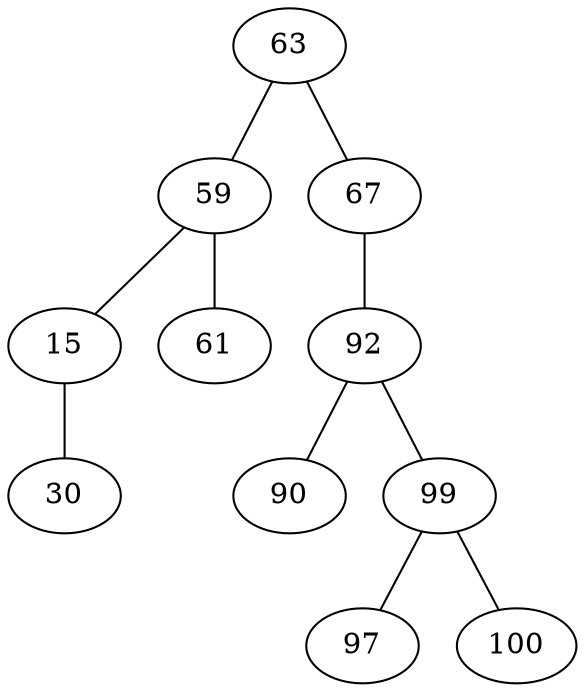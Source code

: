 graph {
	63 -- 59;
	63 -- 67;
	59 -- 15;
	59 -- 61;
	67 -- 92;
	15 -- 30;
	92 -- 90;
	92 -- 99;
	99 -- 97;
	99 -- 100;
}